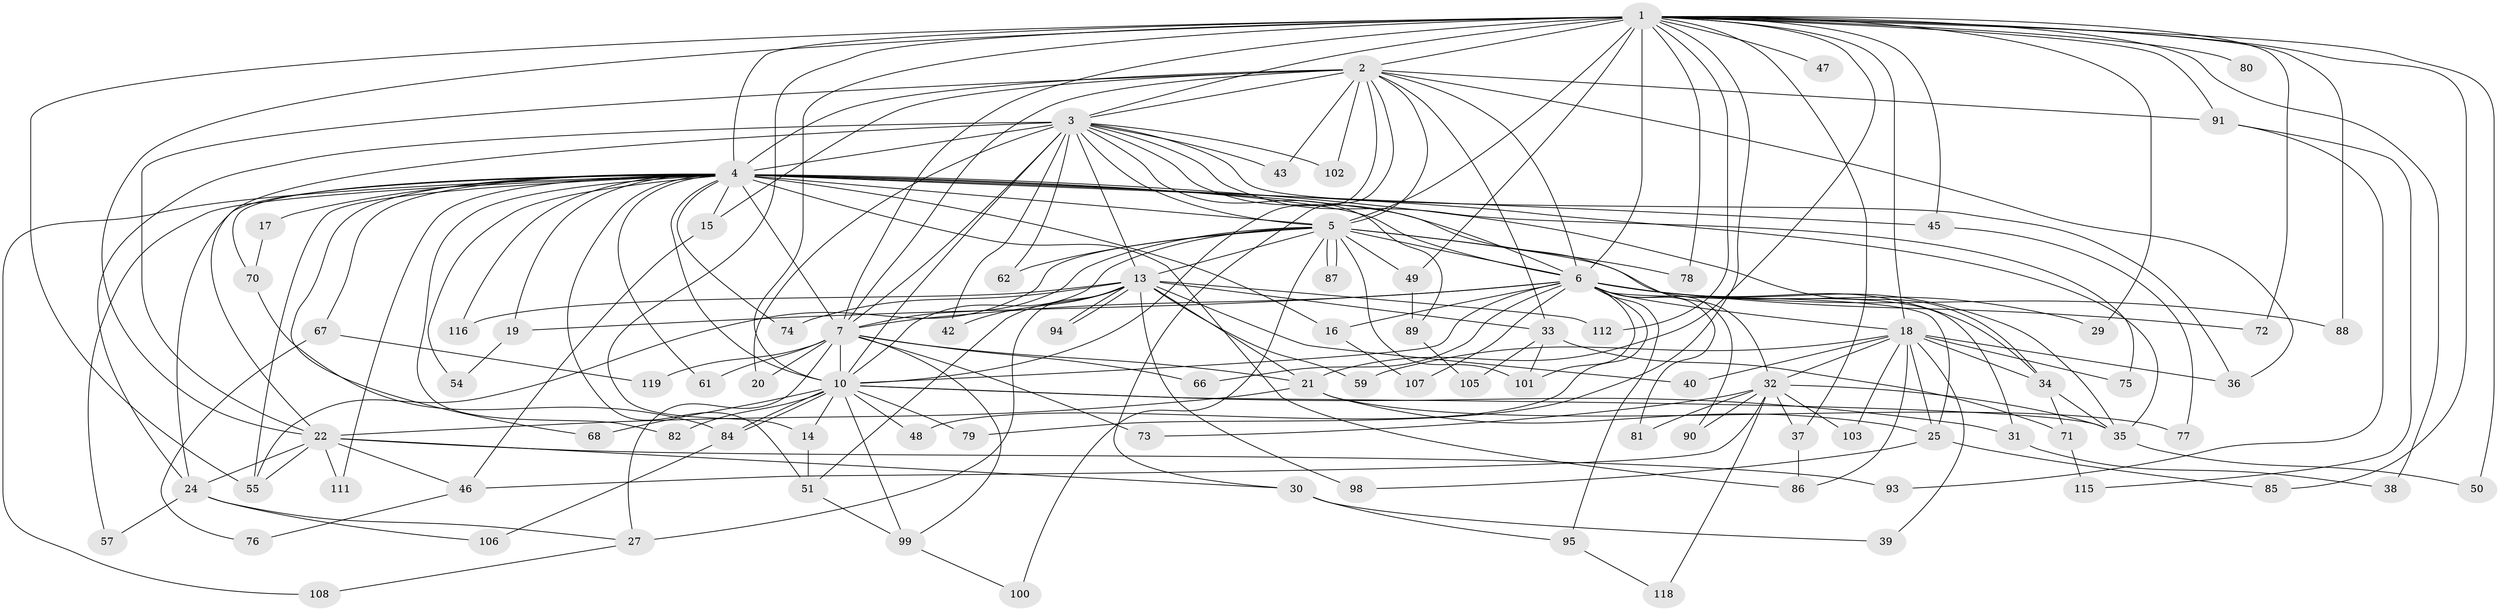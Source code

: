 // original degree distribution, {17: 0.008403361344537815, 18: 0.01680672268907563, 20: 0.01680672268907563, 16: 0.008403361344537815, 23: 0.01680672268907563, 19: 0.008403361344537815, 28: 0.008403361344537815, 4: 0.07563025210084033, 7: 0.01680672268907563, 15: 0.008403361344537815, 3: 0.21008403361344538, 2: 0.5210084033613446, 6: 0.03361344537815126, 5: 0.03361344537815126, 8: 0.01680672268907563}
// Generated by graph-tools (version 1.1) at 2025/10/02/27/25 16:10:57]
// undirected, 91 vertices, 209 edges
graph export_dot {
graph [start="1"]
  node [color=gray90,style=filled];
  1 [super="+9"];
  2 [super="+26"];
  3 [super="+11"];
  4 [super="+8"];
  5 [super="+69"];
  6 [super="+12"];
  7 [super="+56"];
  10 [super="+60"];
  13 [super="+97"];
  14;
  15 [super="+63"];
  16;
  17;
  18 [super="+28"];
  19;
  20;
  21 [super="+64"];
  22 [super="+23"];
  24 [super="+83"];
  25 [super="+58"];
  27 [super="+92"];
  29 [super="+104"];
  30;
  31;
  32 [super="+52"];
  33 [super="+113"];
  34 [super="+96"];
  35 [super="+44"];
  36 [super="+41"];
  37 [super="+109"];
  38;
  39;
  40;
  42;
  43;
  45;
  46;
  47;
  48;
  49;
  50;
  51 [super="+53"];
  54;
  55 [super="+65"];
  57;
  59;
  61;
  62 [super="+117"];
  66;
  67;
  68;
  70 [super="+114"];
  71;
  72;
  73;
  74;
  75;
  76;
  77;
  78;
  79;
  80;
  81;
  82;
  84;
  85;
  86;
  87;
  88;
  89;
  90;
  91;
  93;
  94;
  95;
  98;
  99 [super="+110"];
  100;
  101;
  102;
  103;
  105;
  106;
  107;
  108;
  111;
  112;
  115;
  116;
  118;
  119;
  1 -- 2 [weight=2];
  1 -- 3 [weight=2];
  1 -- 4 [weight=4];
  1 -- 5 [weight=2];
  1 -- 6 [weight=2];
  1 -- 7 [weight=2];
  1 -- 10 [weight=2];
  1 -- 14;
  1 -- 18;
  1 -- 21;
  1 -- 29;
  1 -- 47 [weight=2];
  1 -- 55;
  1 -- 85;
  1 -- 112;
  1 -- 72;
  1 -- 78;
  1 -- 79;
  1 -- 80;
  1 -- 22;
  1 -- 88;
  1 -- 91;
  1 -- 37;
  1 -- 38;
  1 -- 45;
  1 -- 49;
  1 -- 50;
  2 -- 3;
  2 -- 4 [weight=2];
  2 -- 5;
  2 -- 6;
  2 -- 7 [weight=2];
  2 -- 10;
  2 -- 15;
  2 -- 30;
  2 -- 33;
  2 -- 36;
  2 -- 43;
  2 -- 91;
  2 -- 102;
  2 -- 22;
  3 -- 4 [weight=3];
  3 -- 5;
  3 -- 6;
  3 -- 7;
  3 -- 10;
  3 -- 13;
  3 -- 20;
  3 -- 22;
  3 -- 42;
  3 -- 43;
  3 -- 62 [weight=2];
  3 -- 75;
  3 -- 102;
  3 -- 24;
  3 -- 89;
  3 -- 36;
  4 -- 5 [weight=2];
  4 -- 6 [weight=2];
  4 -- 7 [weight=2];
  4 -- 10 [weight=2];
  4 -- 15;
  4 -- 17 [weight=2];
  4 -- 24;
  4 -- 34;
  4 -- 45;
  4 -- 61;
  4 -- 116;
  4 -- 67;
  4 -- 68;
  4 -- 70;
  4 -- 74;
  4 -- 16;
  4 -- 82;
  4 -- 19;
  4 -- 86;
  4 -- 32;
  4 -- 35;
  4 -- 108;
  4 -- 111;
  4 -- 51;
  4 -- 54;
  4 -- 57;
  4 -- 55;
  5 -- 6 [weight=2];
  5 -- 7;
  5 -- 10;
  5 -- 13;
  5 -- 31;
  5 -- 49;
  5 -- 62;
  5 -- 78;
  5 -- 87;
  5 -- 87;
  5 -- 100;
  5 -- 101;
  5 -- 55;
  6 -- 7;
  6 -- 10;
  6 -- 19;
  6 -- 25;
  6 -- 35;
  6 -- 48;
  6 -- 66;
  6 -- 72;
  6 -- 88;
  6 -- 90;
  6 -- 95;
  6 -- 101;
  6 -- 16;
  6 -- 81;
  6 -- 18 [weight=2];
  6 -- 107;
  6 -- 29 [weight=2];
  6 -- 34;
  7 -- 10;
  7 -- 20;
  7 -- 27 [weight=2];
  7 -- 61;
  7 -- 66;
  7 -- 73;
  7 -- 99;
  7 -- 119;
  7 -- 21;
  10 -- 14;
  10 -- 31;
  10 -- 48;
  10 -- 68;
  10 -- 82;
  10 -- 84;
  10 -- 84;
  10 -- 99;
  10 -- 35;
  10 -- 79;
  13 -- 21;
  13 -- 33;
  13 -- 40;
  13 -- 42;
  13 -- 59;
  13 -- 74;
  13 -- 94;
  13 -- 94;
  13 -- 98;
  13 -- 112;
  13 -- 116;
  13 -- 27;
  13 -- 51;
  14 -- 51;
  15 -- 46;
  16 -- 107;
  17 -- 70;
  18 -- 40;
  18 -- 86;
  18 -- 103;
  18 -- 36;
  18 -- 32;
  18 -- 34;
  18 -- 39;
  18 -- 75;
  18 -- 59;
  18 -- 25;
  19 -- 54;
  21 -- 25;
  21 -- 77;
  21 -- 22;
  22 -- 24;
  22 -- 30;
  22 -- 55;
  22 -- 93;
  22 -- 46;
  22 -- 111;
  24 -- 27;
  24 -- 57;
  24 -- 106;
  25 -- 85;
  25 -- 98;
  27 -- 108;
  30 -- 39;
  30 -- 95;
  31 -- 38;
  32 -- 37;
  32 -- 46;
  32 -- 81;
  32 -- 90;
  32 -- 103;
  32 -- 73;
  32 -- 35;
  32 -- 118;
  33 -- 71;
  33 -- 105;
  33 -- 101;
  34 -- 35;
  34 -- 71;
  35 -- 50;
  37 -- 86;
  45 -- 77;
  46 -- 76;
  49 -- 89;
  51 -- 99;
  67 -- 76;
  67 -- 119;
  70 -- 84;
  71 -- 115;
  84 -- 106;
  89 -- 105;
  91 -- 93;
  91 -- 115;
  95 -- 118;
  99 -- 100;
}
